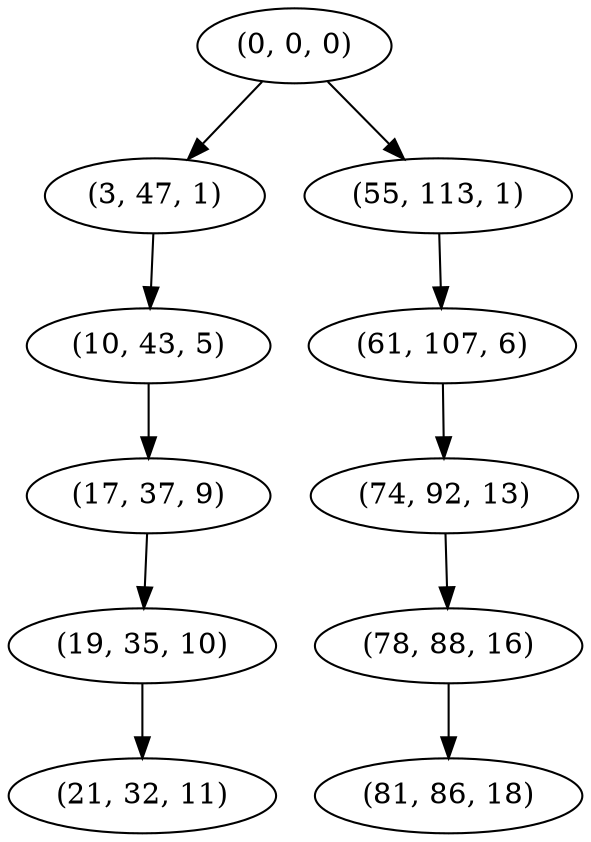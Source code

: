 digraph tree {
    "(0, 0, 0)";
    "(3, 47, 1)";
    "(10, 43, 5)";
    "(17, 37, 9)";
    "(19, 35, 10)";
    "(21, 32, 11)";
    "(55, 113, 1)";
    "(61, 107, 6)";
    "(74, 92, 13)";
    "(78, 88, 16)";
    "(81, 86, 18)";
    "(0, 0, 0)" -> "(3, 47, 1)";
    "(0, 0, 0)" -> "(55, 113, 1)";
    "(3, 47, 1)" -> "(10, 43, 5)";
    "(10, 43, 5)" -> "(17, 37, 9)";
    "(17, 37, 9)" -> "(19, 35, 10)";
    "(19, 35, 10)" -> "(21, 32, 11)";
    "(55, 113, 1)" -> "(61, 107, 6)";
    "(61, 107, 6)" -> "(74, 92, 13)";
    "(74, 92, 13)" -> "(78, 88, 16)";
    "(78, 88, 16)" -> "(81, 86, 18)";
}
